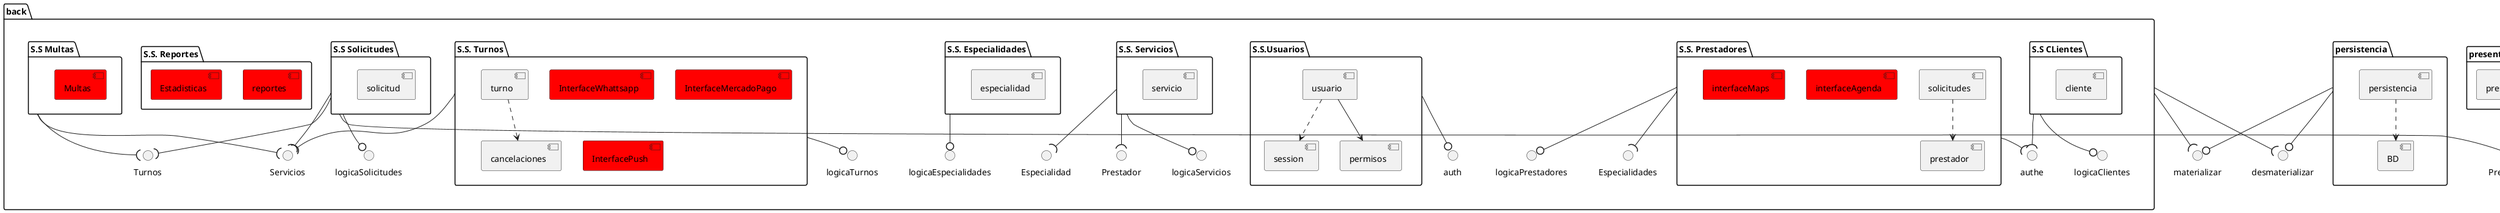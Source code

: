 @startuml
package "presentacion" as front{
  component clientesPresMobile
  component prestadoresPresMobile
  
}
package "persistencia" as db{
  component persistencia
  component BD
  persistencia ..> BD
}
back --( "materializar"
back --( "desmaterializar"
db --0 "materializar"
db --0 "desmaterializar"

clientesPresMobile --("Clientes"
prestadoresPresMobile --("Prestadores"
package "logica" as back{
  
  package "S.S CLientes" as SysClientes{
    component cliente
  }
  SysClientes --0 "logicaClientes"
  SysClientes --( "authe"
  package "S.S. Prestadores" as SysPrestadores{
    component solicitudes
    component prestador
    solicitudes ..> prestador
    component #red interfaceAgenda
    component #red interfaceMaps
  }
  SysPrestadores --( "authe"
  SysPrestadores --0 "logicaPrestadores"
  SysPrestadores --( "Especialidades"

  package "S.S.Usuarios" as SysUsuarios{
    component usuario
    component session
    component permisos
    usuario ..> session
    usuario --> permisos
  }
  SysUsuarios --0 "auth"
  package "S.S. Servicios" as SysServicios{
    component servicio
  }
  SysServicios --( "Especialidad"
  SysServicios --( "Prestador"
  SysServicios --0 "logicaServicios"
  package "S.S. Especialidades" as SysEspecialidades{
    component especialidad
  }
  SysEspecialidades --0 "logicaEspecialidades"
  package "S.S. Turnos" as SysTurnos{
    component turno
    component cancelaciones
    component #red InterfaceWhattsapp
    turno ..> cancelaciones
    component #red InterfaceMercadoPago
    component #red InterfacePush
  }
  SysTurnos --0 "logicaTurnos"
  SysTurnos --( "Servicios"
  package "S.S Solicitudes" as SysSolicitudes{
    component solicitud
    component #red InterfacePush

    
  } 
  SysSolicitudes --0 "logicaSolicitudes"
  SysSolicitudes --( "Turnos"
  SysSolicitudes --( "Servicios"
  SysSolicitudes --( "Prestadores"
  package "S.S. Reportes"{
    component #red reportes
    component #red Estadisticas
  }
  package "S.S Multas" as SysMultas{
    component #red Multas
  }
  SysMultas --( "Turnos"
  SysMultas --( "Servicios"



@enduml
